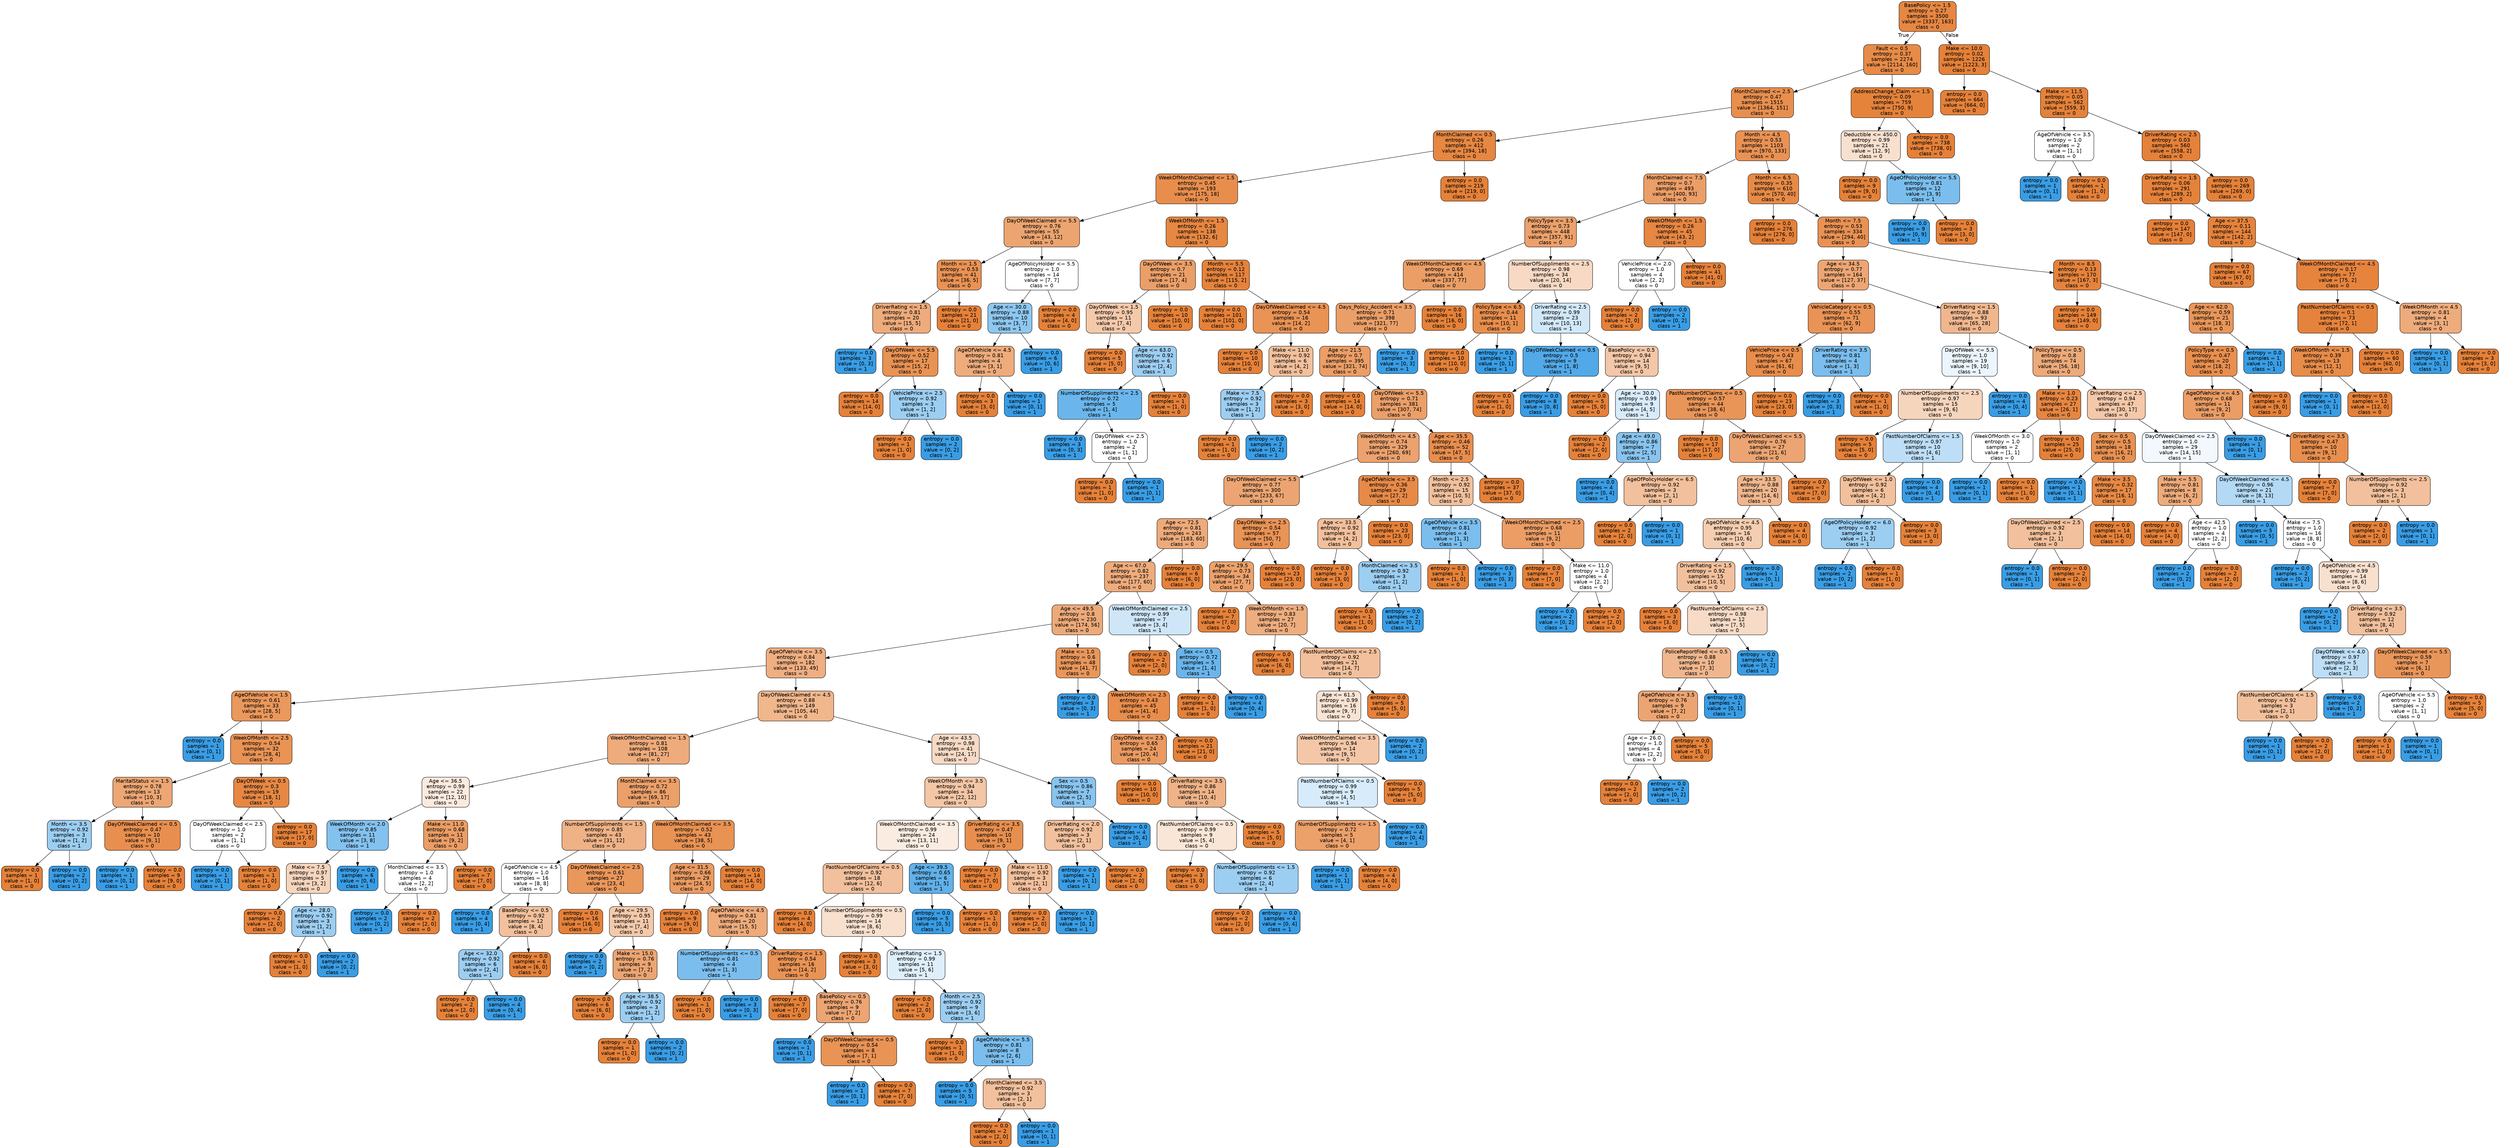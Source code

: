 digraph Tree {
node [shape=box, style="filled, rounded", color="black", fontname=helvetica] ;
edge [fontname=helvetica] ;
0 [label="BasePolicy <= 1.5\nentropy = 0.27\nsamples = 3500\nvalue = [3337, 163]\nclass = 0", fillcolor="#e68743"] ;
1 [label="Fault <= 0.5\nentropy = 0.37\nsamples = 2274\nvalue = [2114, 160]\nclass = 0", fillcolor="#e78b48"] ;
0 -> 1 [labeldistance=2.5, labelangle=45, headlabel="True"] ;
2 [label="MonthClaimed <= 2.5\nentropy = 0.47\nsamples = 1515\nvalue = [1364, 151]\nclass = 0", fillcolor="#e88f4f"] ;
1 -> 2 ;
3 [label="MonthClaimed <= 0.5\nentropy = 0.26\nsamples = 412\nvalue = [394, 18]\nclass = 0", fillcolor="#e68742"] ;
2 -> 3 ;
4 [label="WeekOfMonthClaimed <= 1.5\nentropy = 0.45\nsamples = 193\nvalue = [175, 18]\nclass = 0", fillcolor="#e88e4d"] ;
3 -> 4 ;
5 [label="DayOfWeekClaimed <= 5.5\nentropy = 0.76\nsamples = 55\nvalue = [43, 12]\nclass = 0", fillcolor="#eca470"] ;
4 -> 5 ;
6 [label="Month <= 1.5\nentropy = 0.53\nsamples = 41\nvalue = [36, 5]\nclass = 0", fillcolor="#e99254"] ;
5 -> 6 ;
7 [label="DriverRating <= 1.5\nentropy = 0.81\nsamples = 20\nvalue = [15, 5]\nclass = 0", fillcolor="#eeab7b"] ;
6 -> 7 ;
8 [label="entropy = 0.0\nsamples = 3\nvalue = [0, 3]\nclass = 1", fillcolor="#399de5"] ;
7 -> 8 ;
9 [label="DayOfWeek <= 5.5\nentropy = 0.52\nsamples = 17\nvalue = [15, 2]\nclass = 0", fillcolor="#e89253"] ;
7 -> 9 ;
10 [label="entropy = 0.0\nsamples = 14\nvalue = [14, 0]\nclass = 0", fillcolor="#e58139"] ;
9 -> 10 ;
11 [label="VehiclePrice <= 2.5\nentropy = 0.92\nsamples = 3\nvalue = [1, 2]\nclass = 1", fillcolor="#9ccef2"] ;
9 -> 11 ;
12 [label="entropy = 0.0\nsamples = 1\nvalue = [1, 0]\nclass = 0", fillcolor="#e58139"] ;
11 -> 12 ;
13 [label="entropy = 0.0\nsamples = 2\nvalue = [0, 2]\nclass = 1", fillcolor="#399de5"] ;
11 -> 13 ;
14 [label="entropy = 0.0\nsamples = 21\nvalue = [21, 0]\nclass = 0", fillcolor="#e58139"] ;
6 -> 14 ;
15 [label="AgeOfPolicyHolder <= 5.5\nentropy = 1.0\nsamples = 14\nvalue = [7, 7]\nclass = 0", fillcolor="#ffffff"] ;
5 -> 15 ;
16 [label="Age <= 30.0\nentropy = 0.88\nsamples = 10\nvalue = [3, 7]\nclass = 1", fillcolor="#8ec7f0"] ;
15 -> 16 ;
17 [label="AgeOfVehicle <= 4.5\nentropy = 0.81\nsamples = 4\nvalue = [3, 1]\nclass = 0", fillcolor="#eeab7b"] ;
16 -> 17 ;
18 [label="entropy = 0.0\nsamples = 3\nvalue = [3, 0]\nclass = 0", fillcolor="#e58139"] ;
17 -> 18 ;
19 [label="entropy = 0.0\nsamples = 1\nvalue = [0, 1]\nclass = 1", fillcolor="#399de5"] ;
17 -> 19 ;
20 [label="entropy = 0.0\nsamples = 6\nvalue = [0, 6]\nclass = 1", fillcolor="#399de5"] ;
16 -> 20 ;
21 [label="entropy = 0.0\nsamples = 4\nvalue = [4, 0]\nclass = 0", fillcolor="#e58139"] ;
15 -> 21 ;
22 [label="WeekOfMonth <= 1.5\nentropy = 0.26\nsamples = 138\nvalue = [132, 6]\nclass = 0", fillcolor="#e68742"] ;
4 -> 22 ;
23 [label="DayOfWeek <= 3.5\nentropy = 0.7\nsamples = 21\nvalue = [17, 4]\nclass = 0", fillcolor="#eb9f68"] ;
22 -> 23 ;
24 [label="DayOfWeek <= 1.5\nentropy = 0.95\nsamples = 11\nvalue = [7, 4]\nclass = 0", fillcolor="#f4c9aa"] ;
23 -> 24 ;
25 [label="entropy = 0.0\nsamples = 5\nvalue = [5, 0]\nclass = 0", fillcolor="#e58139"] ;
24 -> 25 ;
26 [label="Age <= 63.0\nentropy = 0.92\nsamples = 6\nvalue = [2, 4]\nclass = 1", fillcolor="#9ccef2"] ;
24 -> 26 ;
27 [label="NumberOfSuppliments <= 2.5\nentropy = 0.72\nsamples = 5\nvalue = [1, 4]\nclass = 1", fillcolor="#6ab6ec"] ;
26 -> 27 ;
28 [label="entropy = 0.0\nsamples = 3\nvalue = [0, 3]\nclass = 1", fillcolor="#399de5"] ;
27 -> 28 ;
29 [label="DayOfWeek <= 2.5\nentropy = 1.0\nsamples = 2\nvalue = [1, 1]\nclass = 0", fillcolor="#ffffff"] ;
27 -> 29 ;
30 [label="entropy = 0.0\nsamples = 1\nvalue = [1, 0]\nclass = 0", fillcolor="#e58139"] ;
29 -> 30 ;
31 [label="entropy = 0.0\nsamples = 1\nvalue = [0, 1]\nclass = 1", fillcolor="#399de5"] ;
29 -> 31 ;
32 [label="entropy = 0.0\nsamples = 1\nvalue = [1, 0]\nclass = 0", fillcolor="#e58139"] ;
26 -> 32 ;
33 [label="entropy = 0.0\nsamples = 10\nvalue = [10, 0]\nclass = 0", fillcolor="#e58139"] ;
23 -> 33 ;
34 [label="Month <= 5.5\nentropy = 0.12\nsamples = 117\nvalue = [115, 2]\nclass = 0", fillcolor="#e5833c"] ;
22 -> 34 ;
35 [label="entropy = 0.0\nsamples = 101\nvalue = [101, 0]\nclass = 0", fillcolor="#e58139"] ;
34 -> 35 ;
36 [label="DayOfWeekClaimed <= 4.5\nentropy = 0.54\nsamples = 16\nvalue = [14, 2]\nclass = 0", fillcolor="#e99355"] ;
34 -> 36 ;
37 [label="entropy = 0.0\nsamples = 10\nvalue = [10, 0]\nclass = 0", fillcolor="#e58139"] ;
36 -> 37 ;
38 [label="Make <= 11.0\nentropy = 0.92\nsamples = 6\nvalue = [4, 2]\nclass = 0", fillcolor="#f2c09c"] ;
36 -> 38 ;
39 [label="Make <= 7.5\nentropy = 0.92\nsamples = 3\nvalue = [1, 2]\nclass = 1", fillcolor="#9ccef2"] ;
38 -> 39 ;
40 [label="entropy = 0.0\nsamples = 1\nvalue = [1, 0]\nclass = 0", fillcolor="#e58139"] ;
39 -> 40 ;
41 [label="entropy = 0.0\nsamples = 2\nvalue = [0, 2]\nclass = 1", fillcolor="#399de5"] ;
39 -> 41 ;
42 [label="entropy = 0.0\nsamples = 3\nvalue = [3, 0]\nclass = 0", fillcolor="#e58139"] ;
38 -> 42 ;
43 [label="entropy = 0.0\nsamples = 219\nvalue = [219, 0]\nclass = 0", fillcolor="#e58139"] ;
3 -> 43 ;
44 [label="Month <= 4.5\nentropy = 0.53\nsamples = 1103\nvalue = [970, 133]\nclass = 0", fillcolor="#e99254"] ;
2 -> 44 ;
45 [label="MonthClaimed <= 7.5\nentropy = 0.7\nsamples = 493\nvalue = [400, 93]\nclass = 0", fillcolor="#eb9e67"] ;
44 -> 45 ;
46 [label="PolicyType <= 3.5\nentropy = 0.73\nsamples = 448\nvalue = [357, 91]\nclass = 0", fillcolor="#eca16b"] ;
45 -> 46 ;
47 [label="WeekOfMonthClaimed <= 4.5\nentropy = 0.69\nsamples = 414\nvalue = [337, 77]\nclass = 0", fillcolor="#eb9e66"] ;
46 -> 47 ;
48 [label="Days_Policy_Accident <= 3.5\nentropy = 0.71\nsamples = 398\nvalue = [321, 77]\nclass = 0", fillcolor="#eb9f68"] ;
47 -> 48 ;
49 [label="Age <= 21.5\nentropy = 0.7\nsamples = 395\nvalue = [321, 74]\nclass = 0", fillcolor="#eb9e67"] ;
48 -> 49 ;
50 [label="entropy = 0.0\nsamples = 14\nvalue = [14, 0]\nclass = 0", fillcolor="#e58139"] ;
49 -> 50 ;
51 [label="DayOfWeek <= 5.5\nentropy = 0.71\nsamples = 381\nvalue = [307, 74]\nclass = 0", fillcolor="#eb9f69"] ;
49 -> 51 ;
52 [label="WeekOfMonth <= 4.5\nentropy = 0.74\nsamples = 329\nvalue = [260, 69]\nclass = 0", fillcolor="#eca26e"] ;
51 -> 52 ;
53 [label="DayOfWeekClaimed <= 5.5\nentropy = 0.77\nsamples = 300\nvalue = [233, 67]\nclass = 0", fillcolor="#eca572"] ;
52 -> 53 ;
54 [label="Age <= 72.5\nentropy = 0.81\nsamples = 243\nvalue = [183, 60]\nclass = 0", fillcolor="#eeaa7a"] ;
53 -> 54 ;
55 [label="Age <= 67.0\nentropy = 0.82\nsamples = 237\nvalue = [177, 60]\nclass = 0", fillcolor="#eeac7c"] ;
54 -> 55 ;
56 [label="Age <= 49.5\nentropy = 0.8\nsamples = 230\nvalue = [174, 56]\nclass = 0", fillcolor="#edaa79"] ;
55 -> 56 ;
57 [label="AgeOfVehicle <= 3.5\nentropy = 0.84\nsamples = 182\nvalue = [133, 49]\nclass = 0", fillcolor="#efaf82"] ;
56 -> 57 ;
58 [label="AgeOfVehicle <= 1.5\nentropy = 0.61\nsamples = 33\nvalue = [28, 5]\nclass = 0", fillcolor="#ea985c"] ;
57 -> 58 ;
59 [label="entropy = 0.0\nsamples = 1\nvalue = [0, 1]\nclass = 1", fillcolor="#399de5"] ;
58 -> 59 ;
60 [label="WeekOfMonth <= 2.5\nentropy = 0.54\nsamples = 32\nvalue = [28, 4]\nclass = 0", fillcolor="#e99355"] ;
58 -> 60 ;
61 [label="MaritalStatus <= 1.5\nentropy = 0.78\nsamples = 13\nvalue = [10, 3]\nclass = 0", fillcolor="#eda774"] ;
60 -> 61 ;
62 [label="Month <= 3.5\nentropy = 0.92\nsamples = 3\nvalue = [1, 2]\nclass = 1", fillcolor="#9ccef2"] ;
61 -> 62 ;
63 [label="entropy = 0.0\nsamples = 1\nvalue = [1, 0]\nclass = 0", fillcolor="#e58139"] ;
62 -> 63 ;
64 [label="entropy = 0.0\nsamples = 2\nvalue = [0, 2]\nclass = 1", fillcolor="#399de5"] ;
62 -> 64 ;
65 [label="DayOfWeekClaimed <= 0.5\nentropy = 0.47\nsamples = 10\nvalue = [9, 1]\nclass = 0", fillcolor="#e88f4f"] ;
61 -> 65 ;
66 [label="entropy = 0.0\nsamples = 1\nvalue = [0, 1]\nclass = 1", fillcolor="#399de5"] ;
65 -> 66 ;
67 [label="entropy = 0.0\nsamples = 9\nvalue = [9, 0]\nclass = 0", fillcolor="#e58139"] ;
65 -> 67 ;
68 [label="DayOfWeek <= 0.5\nentropy = 0.3\nsamples = 19\nvalue = [18, 1]\nclass = 0", fillcolor="#e68844"] ;
60 -> 68 ;
69 [label="DayOfWeekClaimed <= 2.5\nentropy = 1.0\nsamples = 2\nvalue = [1, 1]\nclass = 0", fillcolor="#ffffff"] ;
68 -> 69 ;
70 [label="entropy = 0.0\nsamples = 1\nvalue = [0, 1]\nclass = 1", fillcolor="#399de5"] ;
69 -> 70 ;
71 [label="entropy = 0.0\nsamples = 1\nvalue = [1, 0]\nclass = 0", fillcolor="#e58139"] ;
69 -> 71 ;
72 [label="entropy = 0.0\nsamples = 17\nvalue = [17, 0]\nclass = 0", fillcolor="#e58139"] ;
68 -> 72 ;
73 [label="DayOfWeekClaimed <= 4.5\nentropy = 0.88\nsamples = 149\nvalue = [105, 44]\nclass = 0", fillcolor="#f0b68c"] ;
57 -> 73 ;
74 [label="WeekOfMonthClaimed <= 1.5\nentropy = 0.81\nsamples = 108\nvalue = [81, 27]\nclass = 0", fillcolor="#eeab7b"] ;
73 -> 74 ;
75 [label="Age <= 36.5\nentropy = 0.99\nsamples = 22\nvalue = [12, 10]\nclass = 0", fillcolor="#fbeade"] ;
74 -> 75 ;
76 [label="WeekOfMonth <= 2.0\nentropy = 0.85\nsamples = 11\nvalue = [3, 8]\nclass = 1", fillcolor="#83c2ef"] ;
75 -> 76 ;
77 [label="Make <= 7.5\nentropy = 0.97\nsamples = 5\nvalue = [3, 2]\nclass = 0", fillcolor="#f6d5bd"] ;
76 -> 77 ;
78 [label="entropy = 0.0\nsamples = 2\nvalue = [2, 0]\nclass = 0", fillcolor="#e58139"] ;
77 -> 78 ;
79 [label="Age <= 28.0\nentropy = 0.92\nsamples = 3\nvalue = [1, 2]\nclass = 1", fillcolor="#9ccef2"] ;
77 -> 79 ;
80 [label="entropy = 0.0\nsamples = 1\nvalue = [1, 0]\nclass = 0", fillcolor="#e58139"] ;
79 -> 80 ;
81 [label="entropy = 0.0\nsamples = 2\nvalue = [0, 2]\nclass = 1", fillcolor="#399de5"] ;
79 -> 81 ;
82 [label="entropy = 0.0\nsamples = 6\nvalue = [0, 6]\nclass = 1", fillcolor="#399de5"] ;
76 -> 82 ;
83 [label="Make <= 11.0\nentropy = 0.68\nsamples = 11\nvalue = [9, 2]\nclass = 0", fillcolor="#eb9d65"] ;
75 -> 83 ;
84 [label="MonthClaimed <= 3.5\nentropy = 1.0\nsamples = 4\nvalue = [2, 2]\nclass = 0", fillcolor="#ffffff"] ;
83 -> 84 ;
85 [label="entropy = 0.0\nsamples = 2\nvalue = [0, 2]\nclass = 1", fillcolor="#399de5"] ;
84 -> 85 ;
86 [label="entropy = 0.0\nsamples = 2\nvalue = [2, 0]\nclass = 0", fillcolor="#e58139"] ;
84 -> 86 ;
87 [label="entropy = 0.0\nsamples = 7\nvalue = [7, 0]\nclass = 0", fillcolor="#e58139"] ;
83 -> 87 ;
88 [label="MonthClaimed <= 3.5\nentropy = 0.72\nsamples = 86\nvalue = [69, 17]\nclass = 0", fillcolor="#eba06a"] ;
74 -> 88 ;
89 [label="NumberOfSuppliments <= 1.5\nentropy = 0.85\nsamples = 43\nvalue = [31, 12]\nclass = 0", fillcolor="#efb286"] ;
88 -> 89 ;
90 [label="AgeOfVehicle <= 4.5\nentropy = 1.0\nsamples = 16\nvalue = [8, 8]\nclass = 0", fillcolor="#ffffff"] ;
89 -> 90 ;
91 [label="entropy = 0.0\nsamples = 4\nvalue = [0, 4]\nclass = 1", fillcolor="#399de5"] ;
90 -> 91 ;
92 [label="BasePolicy <= 0.5\nentropy = 0.92\nsamples = 12\nvalue = [8, 4]\nclass = 0", fillcolor="#f2c09c"] ;
90 -> 92 ;
93 [label="Age <= 32.0\nentropy = 0.92\nsamples = 6\nvalue = [2, 4]\nclass = 1", fillcolor="#9ccef2"] ;
92 -> 93 ;
94 [label="entropy = 0.0\nsamples = 2\nvalue = [2, 0]\nclass = 0", fillcolor="#e58139"] ;
93 -> 94 ;
95 [label="entropy = 0.0\nsamples = 4\nvalue = [0, 4]\nclass = 1", fillcolor="#399de5"] ;
93 -> 95 ;
96 [label="entropy = 0.0\nsamples = 6\nvalue = [6, 0]\nclass = 0", fillcolor="#e58139"] ;
92 -> 96 ;
97 [label="DayOfWeekClaimed <= 2.5\nentropy = 0.61\nsamples = 27\nvalue = [23, 4]\nclass = 0", fillcolor="#ea975b"] ;
89 -> 97 ;
98 [label="entropy = 0.0\nsamples = 16\nvalue = [16, 0]\nclass = 0", fillcolor="#e58139"] ;
97 -> 98 ;
99 [label="Age <= 29.5\nentropy = 0.95\nsamples = 11\nvalue = [7, 4]\nclass = 0", fillcolor="#f4c9aa"] ;
97 -> 99 ;
100 [label="entropy = 0.0\nsamples = 2\nvalue = [0, 2]\nclass = 1", fillcolor="#399de5"] ;
99 -> 100 ;
101 [label="Make <= 15.0\nentropy = 0.76\nsamples = 9\nvalue = [7, 2]\nclass = 0", fillcolor="#eca572"] ;
99 -> 101 ;
102 [label="entropy = 0.0\nsamples = 6\nvalue = [6, 0]\nclass = 0", fillcolor="#e58139"] ;
101 -> 102 ;
103 [label="Age <= 38.5\nentropy = 0.92\nsamples = 3\nvalue = [1, 2]\nclass = 1", fillcolor="#9ccef2"] ;
101 -> 103 ;
104 [label="entropy = 0.0\nsamples = 1\nvalue = [1, 0]\nclass = 0", fillcolor="#e58139"] ;
103 -> 104 ;
105 [label="entropy = 0.0\nsamples = 2\nvalue = [0, 2]\nclass = 1", fillcolor="#399de5"] ;
103 -> 105 ;
106 [label="WeekOfMonthClaimed <= 3.5\nentropy = 0.52\nsamples = 43\nvalue = [38, 5]\nclass = 0", fillcolor="#e89253"] ;
88 -> 106 ;
107 [label="Age <= 31.5\nentropy = 0.66\nsamples = 29\nvalue = [24, 5]\nclass = 0", fillcolor="#ea9b62"] ;
106 -> 107 ;
108 [label="entropy = 0.0\nsamples = 9\nvalue = [9, 0]\nclass = 0", fillcolor="#e58139"] ;
107 -> 108 ;
109 [label="AgeOfVehicle <= 4.5\nentropy = 0.81\nsamples = 20\nvalue = [15, 5]\nclass = 0", fillcolor="#eeab7b"] ;
107 -> 109 ;
110 [label="NumberOfSuppliments <= 0.5\nentropy = 0.81\nsamples = 4\nvalue = [1, 3]\nclass = 1", fillcolor="#7bbeee"] ;
109 -> 110 ;
111 [label="entropy = 0.0\nsamples = 1\nvalue = [1, 0]\nclass = 0", fillcolor="#e58139"] ;
110 -> 111 ;
112 [label="entropy = 0.0\nsamples = 3\nvalue = [0, 3]\nclass = 1", fillcolor="#399de5"] ;
110 -> 112 ;
113 [label="DriverRating <= 1.5\nentropy = 0.54\nsamples = 16\nvalue = [14, 2]\nclass = 0", fillcolor="#e99355"] ;
109 -> 113 ;
114 [label="entropy = 0.0\nsamples = 7\nvalue = [7, 0]\nclass = 0", fillcolor="#e58139"] ;
113 -> 114 ;
115 [label="BasePolicy <= 0.5\nentropy = 0.76\nsamples = 9\nvalue = [7, 2]\nclass = 0", fillcolor="#eca572"] ;
113 -> 115 ;
116 [label="entropy = 0.0\nsamples = 1\nvalue = [0, 1]\nclass = 1", fillcolor="#399de5"] ;
115 -> 116 ;
117 [label="DayOfWeekClaimed <= 0.5\nentropy = 0.54\nsamples = 8\nvalue = [7, 1]\nclass = 0", fillcolor="#e99355"] ;
115 -> 117 ;
118 [label="entropy = 0.0\nsamples = 1\nvalue = [0, 1]\nclass = 1", fillcolor="#399de5"] ;
117 -> 118 ;
119 [label="entropy = 0.0\nsamples = 7\nvalue = [7, 0]\nclass = 0", fillcolor="#e58139"] ;
117 -> 119 ;
120 [label="entropy = 0.0\nsamples = 14\nvalue = [14, 0]\nclass = 0", fillcolor="#e58139"] ;
106 -> 120 ;
121 [label="Age <= 43.5\nentropy = 0.98\nsamples = 41\nvalue = [24, 17]\nclass = 0", fillcolor="#f7dac5"] ;
73 -> 121 ;
122 [label="WeekOfMonth <= 3.5\nentropy = 0.94\nsamples = 34\nvalue = [22, 12]\nclass = 0", fillcolor="#f3c6a5"] ;
121 -> 122 ;
123 [label="WeekOfMonthClaimed <= 3.5\nentropy = 0.99\nsamples = 24\nvalue = [13, 11]\nclass = 0", fillcolor="#fbece1"] ;
122 -> 123 ;
124 [label="PastNumberOfClaims <= 0.5\nentropy = 0.92\nsamples = 18\nvalue = [12, 6]\nclass = 0", fillcolor="#f2c09c"] ;
123 -> 124 ;
125 [label="entropy = 0.0\nsamples = 4\nvalue = [4, 0]\nclass = 0", fillcolor="#e58139"] ;
124 -> 125 ;
126 [label="NumberOfSuppliments <= 0.5\nentropy = 0.99\nsamples = 14\nvalue = [8, 6]\nclass = 0", fillcolor="#f8e0ce"] ;
124 -> 126 ;
127 [label="entropy = 0.0\nsamples = 3\nvalue = [3, 0]\nclass = 0", fillcolor="#e58139"] ;
126 -> 127 ;
128 [label="DriverRating <= 1.5\nentropy = 0.99\nsamples = 11\nvalue = [5, 6]\nclass = 1", fillcolor="#deeffb"] ;
126 -> 128 ;
129 [label="entropy = 0.0\nsamples = 2\nvalue = [2, 0]\nclass = 0", fillcolor="#e58139"] ;
128 -> 129 ;
130 [label="Month <= 2.5\nentropy = 0.92\nsamples = 9\nvalue = [3, 6]\nclass = 1", fillcolor="#9ccef2"] ;
128 -> 130 ;
131 [label="entropy = 0.0\nsamples = 1\nvalue = [1, 0]\nclass = 0", fillcolor="#e58139"] ;
130 -> 131 ;
132 [label="AgeOfVehicle <= 5.5\nentropy = 0.81\nsamples = 8\nvalue = [2, 6]\nclass = 1", fillcolor="#7bbeee"] ;
130 -> 132 ;
133 [label="entropy = 0.0\nsamples = 5\nvalue = [0, 5]\nclass = 1", fillcolor="#399de5"] ;
132 -> 133 ;
134 [label="MonthClaimed <= 3.5\nentropy = 0.92\nsamples = 3\nvalue = [2, 1]\nclass = 0", fillcolor="#f2c09c"] ;
132 -> 134 ;
135 [label="entropy = 0.0\nsamples = 2\nvalue = [2, 0]\nclass = 0", fillcolor="#e58139"] ;
134 -> 135 ;
136 [label="entropy = 0.0\nsamples = 1\nvalue = [0, 1]\nclass = 1", fillcolor="#399de5"] ;
134 -> 136 ;
137 [label="Age <= 39.5\nentropy = 0.65\nsamples = 6\nvalue = [1, 5]\nclass = 1", fillcolor="#61b1ea"] ;
123 -> 137 ;
138 [label="entropy = 0.0\nsamples = 5\nvalue = [0, 5]\nclass = 1", fillcolor="#399de5"] ;
137 -> 138 ;
139 [label="entropy = 0.0\nsamples = 1\nvalue = [1, 0]\nclass = 0", fillcolor="#e58139"] ;
137 -> 139 ;
140 [label="DriverRating <= 3.5\nentropy = 0.47\nsamples = 10\nvalue = [9, 1]\nclass = 0", fillcolor="#e88f4f"] ;
122 -> 140 ;
141 [label="entropy = 0.0\nsamples = 7\nvalue = [7, 0]\nclass = 0", fillcolor="#e58139"] ;
140 -> 141 ;
142 [label="Make <= 11.0\nentropy = 0.92\nsamples = 3\nvalue = [2, 1]\nclass = 0", fillcolor="#f2c09c"] ;
140 -> 142 ;
143 [label="entropy = 0.0\nsamples = 2\nvalue = [2, 0]\nclass = 0", fillcolor="#e58139"] ;
142 -> 143 ;
144 [label="entropy = 0.0\nsamples = 1\nvalue = [0, 1]\nclass = 1", fillcolor="#399de5"] ;
142 -> 144 ;
145 [label="Sex <= 0.5\nentropy = 0.86\nsamples = 7\nvalue = [2, 5]\nclass = 1", fillcolor="#88c4ef"] ;
121 -> 145 ;
146 [label="DriverRating <= 2.0\nentropy = 0.92\nsamples = 3\nvalue = [2, 1]\nclass = 0", fillcolor="#f2c09c"] ;
145 -> 146 ;
147 [label="entropy = 0.0\nsamples = 1\nvalue = [0, 1]\nclass = 1", fillcolor="#399de5"] ;
146 -> 147 ;
148 [label="entropy = 0.0\nsamples = 2\nvalue = [2, 0]\nclass = 0", fillcolor="#e58139"] ;
146 -> 148 ;
149 [label="entropy = 0.0\nsamples = 4\nvalue = [0, 4]\nclass = 1", fillcolor="#399de5"] ;
145 -> 149 ;
150 [label="Make <= 1.0\nentropy = 0.6\nsamples = 48\nvalue = [41, 7]\nclass = 0", fillcolor="#e9975b"] ;
56 -> 150 ;
151 [label="entropy = 0.0\nsamples = 3\nvalue = [0, 3]\nclass = 1", fillcolor="#399de5"] ;
150 -> 151 ;
152 [label="WeekOfMonth <= 2.5\nentropy = 0.43\nsamples = 45\nvalue = [41, 4]\nclass = 0", fillcolor="#e88d4c"] ;
150 -> 152 ;
153 [label="DayOfWeek <= 2.5\nentropy = 0.65\nsamples = 24\nvalue = [20, 4]\nclass = 0", fillcolor="#ea9a61"] ;
152 -> 153 ;
154 [label="entropy = 0.0\nsamples = 10\nvalue = [10, 0]\nclass = 0", fillcolor="#e58139"] ;
153 -> 154 ;
155 [label="DriverRating <= 3.5\nentropy = 0.86\nsamples = 14\nvalue = [10, 4]\nclass = 0", fillcolor="#efb388"] ;
153 -> 155 ;
156 [label="PastNumberOfClaims <= 0.5\nentropy = 0.99\nsamples = 9\nvalue = [5, 4]\nclass = 0", fillcolor="#fae6d7"] ;
155 -> 156 ;
157 [label="entropy = 0.0\nsamples = 3\nvalue = [3, 0]\nclass = 0", fillcolor="#e58139"] ;
156 -> 157 ;
158 [label="NumberOfSuppliments <= 1.5\nentropy = 0.92\nsamples = 6\nvalue = [2, 4]\nclass = 1", fillcolor="#9ccef2"] ;
156 -> 158 ;
159 [label="entropy = 0.0\nsamples = 2\nvalue = [2, 0]\nclass = 0", fillcolor="#e58139"] ;
158 -> 159 ;
160 [label="entropy = 0.0\nsamples = 4\nvalue = [0, 4]\nclass = 1", fillcolor="#399de5"] ;
158 -> 160 ;
161 [label="entropy = 0.0\nsamples = 5\nvalue = [5, 0]\nclass = 0", fillcolor="#e58139"] ;
155 -> 161 ;
162 [label="entropy = 0.0\nsamples = 21\nvalue = [21, 0]\nclass = 0", fillcolor="#e58139"] ;
152 -> 162 ;
163 [label="WeekOfMonthClaimed <= 2.5\nentropy = 0.99\nsamples = 7\nvalue = [3, 4]\nclass = 1", fillcolor="#cee6f8"] ;
55 -> 163 ;
164 [label="entropy = 0.0\nsamples = 2\nvalue = [2, 0]\nclass = 0", fillcolor="#e58139"] ;
163 -> 164 ;
165 [label="Sex <= 0.5\nentropy = 0.72\nsamples = 5\nvalue = [1, 4]\nclass = 1", fillcolor="#6ab6ec"] ;
163 -> 165 ;
166 [label="entropy = 0.0\nsamples = 1\nvalue = [1, 0]\nclass = 0", fillcolor="#e58139"] ;
165 -> 166 ;
167 [label="entropy = 0.0\nsamples = 4\nvalue = [0, 4]\nclass = 1", fillcolor="#399de5"] ;
165 -> 167 ;
168 [label="entropy = 0.0\nsamples = 6\nvalue = [6, 0]\nclass = 0", fillcolor="#e58139"] ;
54 -> 168 ;
169 [label="DayOfWeek <= 2.5\nentropy = 0.54\nsamples = 57\nvalue = [50, 7]\nclass = 0", fillcolor="#e99355"] ;
53 -> 169 ;
170 [label="Age <= 29.5\nentropy = 0.73\nsamples = 34\nvalue = [27, 7]\nclass = 0", fillcolor="#eca26c"] ;
169 -> 170 ;
171 [label="entropy = 0.0\nsamples = 7\nvalue = [7, 0]\nclass = 0", fillcolor="#e58139"] ;
170 -> 171 ;
172 [label="WeekOfMonth <= 1.5\nentropy = 0.83\nsamples = 27\nvalue = [20, 7]\nclass = 0", fillcolor="#eead7e"] ;
170 -> 172 ;
173 [label="entropy = 0.0\nsamples = 6\nvalue = [6, 0]\nclass = 0", fillcolor="#e58139"] ;
172 -> 173 ;
174 [label="PastNumberOfClaims <= 2.5\nentropy = 0.92\nsamples = 21\nvalue = [14, 7]\nclass = 0", fillcolor="#f2c09c"] ;
172 -> 174 ;
175 [label="Age <= 61.5\nentropy = 0.99\nsamples = 16\nvalue = [9, 7]\nclass = 0", fillcolor="#f9e3d3"] ;
174 -> 175 ;
176 [label="WeekOfMonthClaimed <= 3.5\nentropy = 0.94\nsamples = 14\nvalue = [9, 5]\nclass = 0", fillcolor="#f3c7a7"] ;
175 -> 176 ;
177 [label="PastNumberOfClaims <= 0.5\nentropy = 0.99\nsamples = 9\nvalue = [4, 5]\nclass = 1", fillcolor="#d7ebfa"] ;
176 -> 177 ;
178 [label="NumberOfSuppliments <= 1.5\nentropy = 0.72\nsamples = 5\nvalue = [4, 1]\nclass = 0", fillcolor="#eca06a"] ;
177 -> 178 ;
179 [label="entropy = 0.0\nsamples = 1\nvalue = [0, 1]\nclass = 1", fillcolor="#399de5"] ;
178 -> 179 ;
180 [label="entropy = 0.0\nsamples = 4\nvalue = [4, 0]\nclass = 0", fillcolor="#e58139"] ;
178 -> 180 ;
181 [label="entropy = 0.0\nsamples = 4\nvalue = [0, 4]\nclass = 1", fillcolor="#399de5"] ;
177 -> 181 ;
182 [label="entropy = 0.0\nsamples = 5\nvalue = [5, 0]\nclass = 0", fillcolor="#e58139"] ;
176 -> 182 ;
183 [label="entropy = 0.0\nsamples = 2\nvalue = [0, 2]\nclass = 1", fillcolor="#399de5"] ;
175 -> 183 ;
184 [label="entropy = 0.0\nsamples = 5\nvalue = [5, 0]\nclass = 0", fillcolor="#e58139"] ;
174 -> 184 ;
185 [label="entropy = 0.0\nsamples = 23\nvalue = [23, 0]\nclass = 0", fillcolor="#e58139"] ;
169 -> 185 ;
186 [label="AgeOfVehicle <= 3.5\nentropy = 0.36\nsamples = 29\nvalue = [27, 2]\nclass = 0", fillcolor="#e78a48"] ;
52 -> 186 ;
187 [label="Age <= 33.5\nentropy = 0.92\nsamples = 6\nvalue = [4, 2]\nclass = 0", fillcolor="#f2c09c"] ;
186 -> 187 ;
188 [label="entropy = 0.0\nsamples = 3\nvalue = [3, 0]\nclass = 0", fillcolor="#e58139"] ;
187 -> 188 ;
189 [label="MonthClaimed <= 3.5\nentropy = 0.92\nsamples = 3\nvalue = [1, 2]\nclass = 1", fillcolor="#9ccef2"] ;
187 -> 189 ;
190 [label="entropy = 0.0\nsamples = 1\nvalue = [1, 0]\nclass = 0", fillcolor="#e58139"] ;
189 -> 190 ;
191 [label="entropy = 0.0\nsamples = 2\nvalue = [0, 2]\nclass = 1", fillcolor="#399de5"] ;
189 -> 191 ;
192 [label="entropy = 0.0\nsamples = 23\nvalue = [23, 0]\nclass = 0", fillcolor="#e58139"] ;
186 -> 192 ;
193 [label="Age <= 35.5\nentropy = 0.46\nsamples = 52\nvalue = [47, 5]\nclass = 0", fillcolor="#e88e4e"] ;
51 -> 193 ;
194 [label="Month <= 2.5\nentropy = 0.92\nsamples = 15\nvalue = [10, 5]\nclass = 0", fillcolor="#f2c09c"] ;
193 -> 194 ;
195 [label="AgeOfVehicle <= 3.5\nentropy = 0.81\nsamples = 4\nvalue = [1, 3]\nclass = 1", fillcolor="#7bbeee"] ;
194 -> 195 ;
196 [label="entropy = 0.0\nsamples = 1\nvalue = [1, 0]\nclass = 0", fillcolor="#e58139"] ;
195 -> 196 ;
197 [label="entropy = 0.0\nsamples = 3\nvalue = [0, 3]\nclass = 1", fillcolor="#399de5"] ;
195 -> 197 ;
198 [label="WeekOfMonthClaimed <= 2.5\nentropy = 0.68\nsamples = 11\nvalue = [9, 2]\nclass = 0", fillcolor="#eb9d65"] ;
194 -> 198 ;
199 [label="entropy = 0.0\nsamples = 7\nvalue = [7, 0]\nclass = 0", fillcolor="#e58139"] ;
198 -> 199 ;
200 [label="Make <= 11.0\nentropy = 1.0\nsamples = 4\nvalue = [2, 2]\nclass = 0", fillcolor="#ffffff"] ;
198 -> 200 ;
201 [label="entropy = 0.0\nsamples = 2\nvalue = [0, 2]\nclass = 1", fillcolor="#399de5"] ;
200 -> 201 ;
202 [label="entropy = 0.0\nsamples = 2\nvalue = [2, 0]\nclass = 0", fillcolor="#e58139"] ;
200 -> 202 ;
203 [label="entropy = 0.0\nsamples = 37\nvalue = [37, 0]\nclass = 0", fillcolor="#e58139"] ;
193 -> 203 ;
204 [label="entropy = 0.0\nsamples = 3\nvalue = [0, 3]\nclass = 1", fillcolor="#399de5"] ;
48 -> 204 ;
205 [label="entropy = 0.0\nsamples = 16\nvalue = [16, 0]\nclass = 0", fillcolor="#e58139"] ;
47 -> 205 ;
206 [label="NumberOfSuppliments <= 2.5\nentropy = 0.98\nsamples = 34\nvalue = [20, 14]\nclass = 0", fillcolor="#f7d9c4"] ;
46 -> 206 ;
207 [label="PolicyType <= 6.5\nentropy = 0.44\nsamples = 11\nvalue = [10, 1]\nclass = 0", fillcolor="#e88e4d"] ;
206 -> 207 ;
208 [label="entropy = 0.0\nsamples = 10\nvalue = [10, 0]\nclass = 0", fillcolor="#e58139"] ;
207 -> 208 ;
209 [label="entropy = 0.0\nsamples = 1\nvalue = [0, 1]\nclass = 1", fillcolor="#399de5"] ;
207 -> 209 ;
210 [label="DriverRating <= 2.5\nentropy = 0.99\nsamples = 23\nvalue = [10, 13]\nclass = 1", fillcolor="#d1e8f9"] ;
206 -> 210 ;
211 [label="DayOfWeekClaimed <= 0.5\nentropy = 0.5\nsamples = 9\nvalue = [1, 8]\nclass = 1", fillcolor="#52a9e8"] ;
210 -> 211 ;
212 [label="entropy = 0.0\nsamples = 1\nvalue = [1, 0]\nclass = 0", fillcolor="#e58139"] ;
211 -> 212 ;
213 [label="entropy = 0.0\nsamples = 8\nvalue = [0, 8]\nclass = 1", fillcolor="#399de5"] ;
211 -> 213 ;
214 [label="BasePolicy <= 0.5\nentropy = 0.94\nsamples = 14\nvalue = [9, 5]\nclass = 0", fillcolor="#f3c7a7"] ;
210 -> 214 ;
215 [label="entropy = 0.0\nsamples = 5\nvalue = [5, 0]\nclass = 0", fillcolor="#e58139"] ;
214 -> 215 ;
216 [label="Age <= 30.0\nentropy = 0.99\nsamples = 9\nvalue = [4, 5]\nclass = 1", fillcolor="#d7ebfa"] ;
214 -> 216 ;
217 [label="entropy = 0.0\nsamples = 2\nvalue = [2, 0]\nclass = 0", fillcolor="#e58139"] ;
216 -> 217 ;
218 [label="Age <= 49.0\nentropy = 0.86\nsamples = 7\nvalue = [2, 5]\nclass = 1", fillcolor="#88c4ef"] ;
216 -> 218 ;
219 [label="entropy = 0.0\nsamples = 4\nvalue = [0, 4]\nclass = 1", fillcolor="#399de5"] ;
218 -> 219 ;
220 [label="AgeOfPolicyHolder <= 6.5\nentropy = 0.92\nsamples = 3\nvalue = [2, 1]\nclass = 0", fillcolor="#f2c09c"] ;
218 -> 220 ;
221 [label="entropy = 0.0\nsamples = 2\nvalue = [2, 0]\nclass = 0", fillcolor="#e58139"] ;
220 -> 221 ;
222 [label="entropy = 0.0\nsamples = 1\nvalue = [0, 1]\nclass = 1", fillcolor="#399de5"] ;
220 -> 222 ;
223 [label="WeekOfMonth <= 1.5\nentropy = 0.26\nsamples = 45\nvalue = [43, 2]\nclass = 0", fillcolor="#e68742"] ;
45 -> 223 ;
224 [label="VehiclePrice <= 2.0\nentropy = 1.0\nsamples = 4\nvalue = [2, 2]\nclass = 0", fillcolor="#ffffff"] ;
223 -> 224 ;
225 [label="entropy = 0.0\nsamples = 2\nvalue = [2, 0]\nclass = 0", fillcolor="#e58139"] ;
224 -> 225 ;
226 [label="entropy = 0.0\nsamples = 2\nvalue = [0, 2]\nclass = 1", fillcolor="#399de5"] ;
224 -> 226 ;
227 [label="entropy = 0.0\nsamples = 41\nvalue = [41, 0]\nclass = 0", fillcolor="#e58139"] ;
223 -> 227 ;
228 [label="Month <= 6.5\nentropy = 0.35\nsamples = 610\nvalue = [570, 40]\nclass = 0", fillcolor="#e78a47"] ;
44 -> 228 ;
229 [label="entropy = 0.0\nsamples = 276\nvalue = [276, 0]\nclass = 0", fillcolor="#e58139"] ;
228 -> 229 ;
230 [label="Month <= 7.5\nentropy = 0.53\nsamples = 334\nvalue = [294, 40]\nclass = 0", fillcolor="#e99254"] ;
228 -> 230 ;
231 [label="Age <= 34.5\nentropy = 0.77\nsamples = 164\nvalue = [127, 37]\nclass = 0", fillcolor="#eda673"] ;
230 -> 231 ;
232 [label="VehicleCategory <= 0.5\nentropy = 0.55\nsamples = 71\nvalue = [62, 9]\nclass = 0", fillcolor="#e99356"] ;
231 -> 232 ;
233 [label="VehiclePrice <= 0.5\nentropy = 0.43\nsamples = 67\nvalue = [61, 6]\nclass = 0", fillcolor="#e88d4c"] ;
232 -> 233 ;
234 [label="PastNumberOfClaims <= 0.5\nentropy = 0.57\nsamples = 44\nvalue = [38, 6]\nclass = 0", fillcolor="#e99558"] ;
233 -> 234 ;
235 [label="entropy = 0.0\nsamples = 17\nvalue = [17, 0]\nclass = 0", fillcolor="#e58139"] ;
234 -> 235 ;
236 [label="DayOfWeekClaimed <= 5.5\nentropy = 0.76\nsamples = 27\nvalue = [21, 6]\nclass = 0", fillcolor="#eca572"] ;
234 -> 236 ;
237 [label="Age <= 33.5\nentropy = 0.88\nsamples = 20\nvalue = [14, 6]\nclass = 0", fillcolor="#f0b78e"] ;
236 -> 237 ;
238 [label="AgeOfVehicle <= 4.5\nentropy = 0.95\nsamples = 16\nvalue = [10, 6]\nclass = 0", fillcolor="#f5cdb0"] ;
237 -> 238 ;
239 [label="DriverRating <= 1.5\nentropy = 0.92\nsamples = 15\nvalue = [10, 5]\nclass = 0", fillcolor="#f2c09c"] ;
238 -> 239 ;
240 [label="entropy = 0.0\nsamples = 3\nvalue = [3, 0]\nclass = 0", fillcolor="#e58139"] ;
239 -> 240 ;
241 [label="PastNumberOfClaims <= 2.5\nentropy = 0.98\nsamples = 12\nvalue = [7, 5]\nclass = 0", fillcolor="#f8dbc6"] ;
239 -> 241 ;
242 [label="PoliceReportFiled <= 0.5\nentropy = 0.88\nsamples = 10\nvalue = [7, 3]\nclass = 0", fillcolor="#f0b78e"] ;
241 -> 242 ;
243 [label="AgeOfVehicle <= 3.5\nentropy = 0.76\nsamples = 9\nvalue = [7, 2]\nclass = 0", fillcolor="#eca572"] ;
242 -> 243 ;
244 [label="Age <= 26.0\nentropy = 1.0\nsamples = 4\nvalue = [2, 2]\nclass = 0", fillcolor="#ffffff"] ;
243 -> 244 ;
245 [label="entropy = 0.0\nsamples = 2\nvalue = [2, 0]\nclass = 0", fillcolor="#e58139"] ;
244 -> 245 ;
246 [label="entropy = 0.0\nsamples = 2\nvalue = [0, 2]\nclass = 1", fillcolor="#399de5"] ;
244 -> 246 ;
247 [label="entropy = 0.0\nsamples = 5\nvalue = [5, 0]\nclass = 0", fillcolor="#e58139"] ;
243 -> 247 ;
248 [label="entropy = 0.0\nsamples = 1\nvalue = [0, 1]\nclass = 1", fillcolor="#399de5"] ;
242 -> 248 ;
249 [label="entropy = 0.0\nsamples = 2\nvalue = [0, 2]\nclass = 1", fillcolor="#399de5"] ;
241 -> 249 ;
250 [label="entropy = 0.0\nsamples = 1\nvalue = [0, 1]\nclass = 1", fillcolor="#399de5"] ;
238 -> 250 ;
251 [label="entropy = 0.0\nsamples = 4\nvalue = [4, 0]\nclass = 0", fillcolor="#e58139"] ;
237 -> 251 ;
252 [label="entropy = 0.0\nsamples = 7\nvalue = [7, 0]\nclass = 0", fillcolor="#e58139"] ;
236 -> 252 ;
253 [label="entropy = 0.0\nsamples = 23\nvalue = [23, 0]\nclass = 0", fillcolor="#e58139"] ;
233 -> 253 ;
254 [label="DriverRating <= 3.5\nentropy = 0.81\nsamples = 4\nvalue = [1, 3]\nclass = 1", fillcolor="#7bbeee"] ;
232 -> 254 ;
255 [label="entropy = 0.0\nsamples = 3\nvalue = [0, 3]\nclass = 1", fillcolor="#399de5"] ;
254 -> 255 ;
256 [label="entropy = 0.0\nsamples = 1\nvalue = [1, 0]\nclass = 0", fillcolor="#e58139"] ;
254 -> 256 ;
257 [label="DriverRating <= 1.5\nentropy = 0.88\nsamples = 93\nvalue = [65, 28]\nclass = 0", fillcolor="#f0b78e"] ;
231 -> 257 ;
258 [label="DayOfWeek <= 5.5\nentropy = 1.0\nsamples = 19\nvalue = [9, 10]\nclass = 1", fillcolor="#ebf5fc"] ;
257 -> 258 ;
259 [label="NumberOfSuppliments <= 2.5\nentropy = 0.97\nsamples = 15\nvalue = [9, 6]\nclass = 0", fillcolor="#f6d5bd"] ;
258 -> 259 ;
260 [label="entropy = 0.0\nsamples = 5\nvalue = [5, 0]\nclass = 0", fillcolor="#e58139"] ;
259 -> 260 ;
261 [label="PastNumberOfClaims <= 1.5\nentropy = 0.97\nsamples = 10\nvalue = [4, 6]\nclass = 1", fillcolor="#bddef6"] ;
259 -> 261 ;
262 [label="DayOfWeek <= 1.0\nentropy = 0.92\nsamples = 6\nvalue = [4, 2]\nclass = 0", fillcolor="#f2c09c"] ;
261 -> 262 ;
263 [label="AgeOfPolicyHolder <= 6.0\nentropy = 0.92\nsamples = 3\nvalue = [1, 2]\nclass = 1", fillcolor="#9ccef2"] ;
262 -> 263 ;
264 [label="entropy = 0.0\nsamples = 2\nvalue = [0, 2]\nclass = 1", fillcolor="#399de5"] ;
263 -> 264 ;
265 [label="entropy = 0.0\nsamples = 1\nvalue = [1, 0]\nclass = 0", fillcolor="#e58139"] ;
263 -> 265 ;
266 [label="entropy = 0.0\nsamples = 3\nvalue = [3, 0]\nclass = 0", fillcolor="#e58139"] ;
262 -> 266 ;
267 [label="entropy = 0.0\nsamples = 4\nvalue = [0, 4]\nclass = 1", fillcolor="#399de5"] ;
261 -> 267 ;
268 [label="entropy = 0.0\nsamples = 4\nvalue = [0, 4]\nclass = 1", fillcolor="#399de5"] ;
258 -> 268 ;
269 [label="PolicyType <= 0.5\nentropy = 0.8\nsamples = 74\nvalue = [56, 18]\nclass = 0", fillcolor="#edaa79"] ;
257 -> 269 ;
270 [label="Make <= 1.0\nentropy = 0.23\nsamples = 27\nvalue = [26, 1]\nclass = 0", fillcolor="#e68641"] ;
269 -> 270 ;
271 [label="WeekOfMonth <= 3.0\nentropy = 1.0\nsamples = 2\nvalue = [1, 1]\nclass = 0", fillcolor="#ffffff"] ;
270 -> 271 ;
272 [label="entropy = 0.0\nsamples = 1\nvalue = [0, 1]\nclass = 1", fillcolor="#399de5"] ;
271 -> 272 ;
273 [label="entropy = 0.0\nsamples = 1\nvalue = [1, 0]\nclass = 0", fillcolor="#e58139"] ;
271 -> 273 ;
274 [label="entropy = 0.0\nsamples = 25\nvalue = [25, 0]\nclass = 0", fillcolor="#e58139"] ;
270 -> 274 ;
275 [label="DriverRating <= 2.5\nentropy = 0.94\nsamples = 47\nvalue = [30, 17]\nclass = 0", fillcolor="#f4c8a9"] ;
269 -> 275 ;
276 [label="Sex <= 0.5\nentropy = 0.5\nsamples = 18\nvalue = [16, 2]\nclass = 0", fillcolor="#e89152"] ;
275 -> 276 ;
277 [label="entropy = 0.0\nsamples = 1\nvalue = [0, 1]\nclass = 1", fillcolor="#399de5"] ;
276 -> 277 ;
278 [label="Make <= 3.5\nentropy = 0.32\nsamples = 17\nvalue = [16, 1]\nclass = 0", fillcolor="#e78945"] ;
276 -> 278 ;
279 [label="DayOfWeekClaimed <= 2.5\nentropy = 0.92\nsamples = 3\nvalue = [2, 1]\nclass = 0", fillcolor="#f2c09c"] ;
278 -> 279 ;
280 [label="entropy = 0.0\nsamples = 1\nvalue = [0, 1]\nclass = 1", fillcolor="#399de5"] ;
279 -> 280 ;
281 [label="entropy = 0.0\nsamples = 2\nvalue = [2, 0]\nclass = 0", fillcolor="#e58139"] ;
279 -> 281 ;
282 [label="entropy = 0.0\nsamples = 14\nvalue = [14, 0]\nclass = 0", fillcolor="#e58139"] ;
278 -> 282 ;
283 [label="DayOfWeekClaimed <= 2.5\nentropy = 1.0\nsamples = 29\nvalue = [14, 15]\nclass = 1", fillcolor="#f2f8fd"] ;
275 -> 283 ;
284 [label="Make <= 5.5\nentropy = 0.81\nsamples = 8\nvalue = [6, 2]\nclass = 0", fillcolor="#eeab7b"] ;
283 -> 284 ;
285 [label="entropy = 0.0\nsamples = 4\nvalue = [4, 0]\nclass = 0", fillcolor="#e58139"] ;
284 -> 285 ;
286 [label="Age <= 42.5\nentropy = 1.0\nsamples = 4\nvalue = [2, 2]\nclass = 0", fillcolor="#ffffff"] ;
284 -> 286 ;
287 [label="entropy = 0.0\nsamples = 2\nvalue = [0, 2]\nclass = 1", fillcolor="#399de5"] ;
286 -> 287 ;
288 [label="entropy = 0.0\nsamples = 2\nvalue = [2, 0]\nclass = 0", fillcolor="#e58139"] ;
286 -> 288 ;
289 [label="DayOfWeekClaimed <= 4.5\nentropy = 0.96\nsamples = 21\nvalue = [8, 13]\nclass = 1", fillcolor="#b3d9f5"] ;
283 -> 289 ;
290 [label="entropy = 0.0\nsamples = 5\nvalue = [0, 5]\nclass = 1", fillcolor="#399de5"] ;
289 -> 290 ;
291 [label="Make <= 7.5\nentropy = 1.0\nsamples = 16\nvalue = [8, 8]\nclass = 0", fillcolor="#ffffff"] ;
289 -> 291 ;
292 [label="entropy = 0.0\nsamples = 2\nvalue = [0, 2]\nclass = 1", fillcolor="#399de5"] ;
291 -> 292 ;
293 [label="AgeOfVehicle <= 4.5\nentropy = 0.99\nsamples = 14\nvalue = [8, 6]\nclass = 0", fillcolor="#f8e0ce"] ;
291 -> 293 ;
294 [label="entropy = 0.0\nsamples = 2\nvalue = [0, 2]\nclass = 1", fillcolor="#399de5"] ;
293 -> 294 ;
295 [label="DriverRating <= 3.5\nentropy = 0.92\nsamples = 12\nvalue = [8, 4]\nclass = 0", fillcolor="#f2c09c"] ;
293 -> 295 ;
296 [label="DayOfWeek <= 4.0\nentropy = 0.97\nsamples = 5\nvalue = [2, 3]\nclass = 1", fillcolor="#bddef6"] ;
295 -> 296 ;
297 [label="PastNumberOfClaims <= 1.5\nentropy = 0.92\nsamples = 3\nvalue = [2, 1]\nclass = 0", fillcolor="#f2c09c"] ;
296 -> 297 ;
298 [label="entropy = 0.0\nsamples = 1\nvalue = [0, 1]\nclass = 1", fillcolor="#399de5"] ;
297 -> 298 ;
299 [label="entropy = 0.0\nsamples = 2\nvalue = [2, 0]\nclass = 0", fillcolor="#e58139"] ;
297 -> 299 ;
300 [label="entropy = 0.0\nsamples = 2\nvalue = [0, 2]\nclass = 1", fillcolor="#399de5"] ;
296 -> 300 ;
301 [label="DayOfWeekClaimed <= 5.5\nentropy = 0.59\nsamples = 7\nvalue = [6, 1]\nclass = 0", fillcolor="#e9965a"] ;
295 -> 301 ;
302 [label="AgeOfVehicle <= 5.5\nentropy = 1.0\nsamples = 2\nvalue = [1, 1]\nclass = 0", fillcolor="#ffffff"] ;
301 -> 302 ;
303 [label="entropy = 0.0\nsamples = 1\nvalue = [1, 0]\nclass = 0", fillcolor="#e58139"] ;
302 -> 303 ;
304 [label="entropy = 0.0\nsamples = 1\nvalue = [0, 1]\nclass = 1", fillcolor="#399de5"] ;
302 -> 304 ;
305 [label="entropy = 0.0\nsamples = 5\nvalue = [5, 0]\nclass = 0", fillcolor="#e58139"] ;
301 -> 305 ;
306 [label="Month <= 8.5\nentropy = 0.13\nsamples = 170\nvalue = [167, 3]\nclass = 0", fillcolor="#e5833d"] ;
230 -> 306 ;
307 [label="entropy = 0.0\nsamples = 149\nvalue = [149, 0]\nclass = 0", fillcolor="#e58139"] ;
306 -> 307 ;
308 [label="Age <= 62.0\nentropy = 0.59\nsamples = 21\nvalue = [18, 3]\nclass = 0", fillcolor="#e9965a"] ;
306 -> 308 ;
309 [label="PolicyType <= 0.5\nentropy = 0.47\nsamples = 20\nvalue = [18, 2]\nclass = 0", fillcolor="#e88f4f"] ;
308 -> 309 ;
310 [label="AgeOfVehicle <= 4.5\nentropy = 0.68\nsamples = 11\nvalue = [9, 2]\nclass = 0", fillcolor="#eb9d65"] ;
309 -> 310 ;
311 [label="entropy = 0.0\nsamples = 1\nvalue = [0, 1]\nclass = 1", fillcolor="#399de5"] ;
310 -> 311 ;
312 [label="DriverRating <= 3.5\nentropy = 0.47\nsamples = 10\nvalue = [9, 1]\nclass = 0", fillcolor="#e88f4f"] ;
310 -> 312 ;
313 [label="entropy = 0.0\nsamples = 7\nvalue = [7, 0]\nclass = 0", fillcolor="#e58139"] ;
312 -> 313 ;
314 [label="NumberOfSuppliments <= 2.5\nentropy = 0.92\nsamples = 3\nvalue = [2, 1]\nclass = 0", fillcolor="#f2c09c"] ;
312 -> 314 ;
315 [label="entropy = 0.0\nsamples = 2\nvalue = [2, 0]\nclass = 0", fillcolor="#e58139"] ;
314 -> 315 ;
316 [label="entropy = 0.0\nsamples = 1\nvalue = [0, 1]\nclass = 1", fillcolor="#399de5"] ;
314 -> 316 ;
317 [label="entropy = 0.0\nsamples = 9\nvalue = [9, 0]\nclass = 0", fillcolor="#e58139"] ;
309 -> 317 ;
318 [label="entropy = 0.0\nsamples = 1\nvalue = [0, 1]\nclass = 1", fillcolor="#399de5"] ;
308 -> 318 ;
319 [label="AddressChange_Claim <= 1.5\nentropy = 0.09\nsamples = 759\nvalue = [750, 9]\nclass = 0", fillcolor="#e5833b"] ;
1 -> 319 ;
320 [label="Deductible <= 450.0\nentropy = 0.99\nsamples = 21\nvalue = [12, 9]\nclass = 0", fillcolor="#f8e0ce"] ;
319 -> 320 ;
321 [label="entropy = 0.0\nsamples = 9\nvalue = [9, 0]\nclass = 0", fillcolor="#e58139"] ;
320 -> 321 ;
322 [label="AgeOfPolicyHolder <= 5.5\nentropy = 0.81\nsamples = 12\nvalue = [3, 9]\nclass = 1", fillcolor="#7bbeee"] ;
320 -> 322 ;
323 [label="entropy = 0.0\nsamples = 9\nvalue = [0, 9]\nclass = 1", fillcolor="#399de5"] ;
322 -> 323 ;
324 [label="entropy = 0.0\nsamples = 3\nvalue = [3, 0]\nclass = 0", fillcolor="#e58139"] ;
322 -> 324 ;
325 [label="entropy = 0.0\nsamples = 738\nvalue = [738, 0]\nclass = 0", fillcolor="#e58139"] ;
319 -> 325 ;
326 [label="Make <= 10.0\nentropy = 0.02\nsamples = 1226\nvalue = [1223, 3]\nclass = 0", fillcolor="#e58139"] ;
0 -> 326 [labeldistance=2.5, labelangle=-45, headlabel="False"] ;
327 [label="entropy = 0.0\nsamples = 664\nvalue = [664, 0]\nclass = 0", fillcolor="#e58139"] ;
326 -> 327 ;
328 [label="Make <= 11.5\nentropy = 0.05\nsamples = 562\nvalue = [559, 3]\nclass = 0", fillcolor="#e5823a"] ;
326 -> 328 ;
329 [label="AgeOfVehicle <= 3.5\nentropy = 1.0\nsamples = 2\nvalue = [1, 1]\nclass = 0", fillcolor="#ffffff"] ;
328 -> 329 ;
330 [label="entropy = 0.0\nsamples = 1\nvalue = [0, 1]\nclass = 1", fillcolor="#399de5"] ;
329 -> 330 ;
331 [label="entropy = 0.0\nsamples = 1\nvalue = [1, 0]\nclass = 0", fillcolor="#e58139"] ;
329 -> 331 ;
332 [label="DriverRating <= 2.5\nentropy = 0.03\nsamples = 560\nvalue = [558, 2]\nclass = 0", fillcolor="#e5813a"] ;
328 -> 332 ;
333 [label="DriverRating <= 1.5\nentropy = 0.06\nsamples = 291\nvalue = [289, 2]\nclass = 0", fillcolor="#e5823a"] ;
332 -> 333 ;
334 [label="entropy = 0.0\nsamples = 147\nvalue = [147, 0]\nclass = 0", fillcolor="#e58139"] ;
333 -> 334 ;
335 [label="Age <= 37.5\nentropy = 0.11\nsamples = 144\nvalue = [142, 2]\nclass = 0", fillcolor="#e5833c"] ;
333 -> 335 ;
336 [label="entropy = 0.0\nsamples = 67\nvalue = [67, 0]\nclass = 0", fillcolor="#e58139"] ;
335 -> 336 ;
337 [label="WeekOfMonthClaimed <= 4.5\nentropy = 0.17\nsamples = 77\nvalue = [75, 2]\nclass = 0", fillcolor="#e6843e"] ;
335 -> 337 ;
338 [label="PastNumberOfClaims <= 0.5\nentropy = 0.1\nsamples = 73\nvalue = [72, 1]\nclass = 0", fillcolor="#e5833c"] ;
337 -> 338 ;
339 [label="WeekOfMonth <= 1.5\nentropy = 0.39\nsamples = 13\nvalue = [12, 1]\nclass = 0", fillcolor="#e78c49"] ;
338 -> 339 ;
340 [label="entropy = 0.0\nsamples = 1\nvalue = [0, 1]\nclass = 1", fillcolor="#399de5"] ;
339 -> 340 ;
341 [label="entropy = 0.0\nsamples = 12\nvalue = [12, 0]\nclass = 0", fillcolor="#e58139"] ;
339 -> 341 ;
342 [label="entropy = 0.0\nsamples = 60\nvalue = [60, 0]\nclass = 0", fillcolor="#e58139"] ;
338 -> 342 ;
343 [label="WeekOfMonth <= 4.5\nentropy = 0.81\nsamples = 4\nvalue = [3, 1]\nclass = 0", fillcolor="#eeab7b"] ;
337 -> 343 ;
344 [label="entropy = 0.0\nsamples = 1\nvalue = [0, 1]\nclass = 1", fillcolor="#399de5"] ;
343 -> 344 ;
345 [label="entropy = 0.0\nsamples = 3\nvalue = [3, 0]\nclass = 0", fillcolor="#e58139"] ;
343 -> 345 ;
346 [label="entropy = 0.0\nsamples = 269\nvalue = [269, 0]\nclass = 0", fillcolor="#e58139"] ;
332 -> 346 ;
}